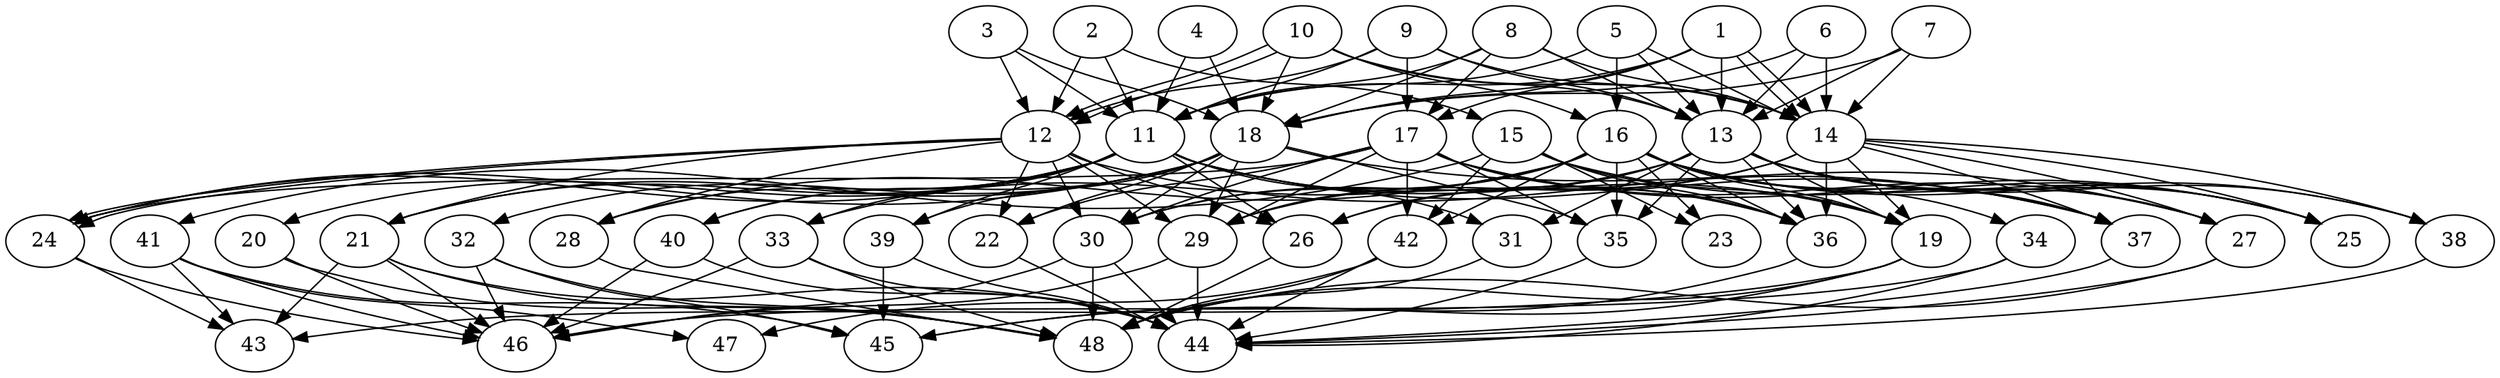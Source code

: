 // DAG (tier=3-complex, mode=compute, n=48, ccr=0.493, fat=0.751, density=0.793, regular=0.320, jump=0.246, mindata=1048576, maxdata=16777216)
// DAG automatically generated by daggen at Sun Aug 24 16:33:34 2025
// /home/ermia/Project/Environments/daggen/bin/daggen --dot --ccr 0.493 --fat 0.751 --regular 0.320 --density 0.793 --jump 0.246 --mindata 1048576 --maxdata 16777216 -n 48 
digraph G {
  1 [size="5884612904327176", alpha="0.14", expect_size="2942306452163588"]
  1 -> 11 [size ="175885965590528"]
  1 -> 13 [size ="175885965590528"]
  1 -> 14 [size ="175885965590528"]
  1 -> 14 [size ="175885965590528"]
  1 -> 17 [size ="175885965590528"]
  1 -> 18 [size ="175885965590528"]
  2 [size="1111872835296126042112", alpha="0.03", expect_size="555936417648063021056"]
  2 -> 11 [size ="858604974374912"]
  2 -> 12 [size ="858604974374912"]
  2 -> 15 [size ="858604974374912"]
  3 [size="3687798779822908", alpha="0.05", expect_size="1843899389911454"]
  3 -> 11 [size ="155899939258368"]
  3 -> 12 [size ="155899939258368"]
  3 -> 18 [size ="155899939258368"]
  4 [size="3295437936746228", alpha="0.05", expect_size="1647718968373114"]
  4 -> 11 [size ="63762220449792"]
  4 -> 18 [size ="63762220449792"]
  5 [size="867578079998331846656", alpha="0.20", expect_size="433789039999165923328"]
  5 -> 11 [size ="727716743610368"]
  5 -> 13 [size ="727716743610368"]
  5 -> 14 [size ="727716743610368"]
  5 -> 16 [size ="727716743610368"]
  6 [size="3099070797426991104", alpha="0.05", expect_size="1549535398713495552"]
  6 -> 13 [size ="1793017983795200"]
  6 -> 14 [size ="1793017983795200"]
  6 -> 18 [size ="1793017983795200"]
  7 [size="4471847914444167315456", alpha="0.03", expect_size="2235923957222083657728"]
  7 -> 13 [size ="2171440849747968"]
  7 -> 14 [size ="2171440849747968"]
  7 -> 18 [size ="2171440849747968"]
  8 [size="3767055191723999232000", alpha="0.03", expect_size="1883527595861999616000"]
  8 -> 11 [size ="1936829133619200"]
  8 -> 13 [size ="1936829133619200"]
  8 -> 14 [size ="1936829133619200"]
  8 -> 17 [size ="1936829133619200"]
  8 -> 18 [size ="1936829133619200"]
  9 [size="3231843611898380800", alpha="0.07", expect_size="1615921805949190400"]
  9 -> 11 [size ="1352998584320000"]
  9 -> 12 [size ="1352998584320000"]
  9 -> 13 [size ="1352998584320000"]
  9 -> 14 [size ="1352998584320000"]
  9 -> 17 [size ="1352998584320000"]
  10 [size="345423541720571707392", alpha="0.12", expect_size="172711770860285853696"]
  10 -> 12 [size ="393844340293632"]
  10 -> 12 [size ="393844340293632"]
  10 -> 13 [size ="393844340293632"]
  10 -> 14 [size ="393844340293632"]
  10 -> 16 [size ="393844340293632"]
  10 -> 18 [size ="393844340293632"]
  11 [size="2816353371176413691904", alpha="0.19", expect_size="1408176685588206845952"]
  11 -> 19 [size ="1595443456770048"]
  11 -> 20 [size ="1595443456770048"]
  11 -> 21 [size ="1595443456770048"]
  11 -> 24 [size ="1595443456770048"]
  11 -> 26 [size ="1595443456770048"]
  11 -> 28 [size ="1595443456770048"]
  11 -> 31 [size ="1595443456770048"]
  11 -> 33 [size ="1595443456770048"]
  11 -> 36 [size ="1595443456770048"]
  11 -> 37 [size ="1595443456770048"]
  11 -> 39 [size ="1595443456770048"]
  11 -> 40 [size ="1595443456770048"]
  12 [size="2390435678256615936", alpha="0.06", expect_size="1195217839128307968"]
  12 -> 21 [size ="1355343376416768"]
  12 -> 22 [size ="1355343376416768"]
  12 -> 24 [size ="1355343376416768"]
  12 -> 24 [size ="1355343376416768"]
  12 -> 26 [size ="1355343376416768"]
  12 -> 28 [size ="1355343376416768"]
  12 -> 29 [size ="1355343376416768"]
  12 -> 30 [size ="1355343376416768"]
  12 -> 37 [size ="1355343376416768"]
  13 [size="1316486609844303822848", alpha="0.10", expect_size="658243304922151911424"]
  13 -> 19 [size ="960950354051072"]
  13 -> 25 [size ="960950354051072"]
  13 -> 26 [size ="960950354051072"]
  13 -> 27 [size ="960950354051072"]
  13 -> 30 [size ="960950354051072"]
  13 -> 31 [size ="960950354051072"]
  13 -> 35 [size ="960950354051072"]
  13 -> 36 [size ="960950354051072"]
  13 -> 37 [size ="960950354051072"]
  13 -> 38 [size ="960950354051072"]
  14 [size="41941892621599376", alpha="0.10", expect_size="20970946310799688"]
  14 -> 19 [size ="733509958238208"]
  14 -> 25 [size ="733509958238208"]
  14 -> 26 [size ="733509958238208"]
  14 -> 27 [size ="733509958238208"]
  14 -> 29 [size ="733509958238208"]
  14 -> 36 [size ="733509958238208"]
  14 -> 37 [size ="733509958238208"]
  14 -> 38 [size ="733509958238208"]
  15 [size="30940851604763508", alpha="0.12", expect_size="15470425802381754"]
  15 -> 19 [size ="1142631094550528"]
  15 -> 23 [size ="1142631094550528"]
  15 -> 25 [size ="1142631094550528"]
  15 -> 36 [size ="1142631094550528"]
  15 -> 41 [size ="1142631094550528"]
  15 -> 42 [size ="1142631094550528"]
  16 [size="20948455092238592", alpha="0.08", expect_size="10474227546119296"]
  16 -> 19 [size ="1005815070720000"]
  16 -> 23 [size ="1005815070720000"]
  16 -> 25 [size ="1005815070720000"]
  16 -> 28 [size ="1005815070720000"]
  16 -> 29 [size ="1005815070720000"]
  16 -> 30 [size ="1005815070720000"]
  16 -> 33 [size ="1005815070720000"]
  16 -> 34 [size ="1005815070720000"]
  16 -> 35 [size ="1005815070720000"]
  16 -> 36 [size ="1005815070720000"]
  16 -> 37 [size ="1005815070720000"]
  16 -> 38 [size ="1005815070720000"]
  16 -> 42 [size ="1005815070720000"]
  17 [size="97108870996025296", alpha="0.07", expect_size="48554435498012648"]
  17 -> 22 [size ="2203953081090048"]
  17 -> 24 [size ="2203953081090048"]
  17 -> 25 [size ="2203953081090048"]
  17 -> 27 [size ="2203953081090048"]
  17 -> 29 [size ="2203953081090048"]
  17 -> 30 [size ="2203953081090048"]
  17 -> 35 [size ="2203953081090048"]
  17 -> 36 [size ="2203953081090048"]
  17 -> 42 [size ="2203953081090048"]
  18 [size="70172711081316712448", alpha="0.01", expect_size="35086355540658356224"]
  18 -> 21 [size ="136103352860672"]
  18 -> 22 [size ="136103352860672"]
  18 -> 24 [size ="136103352860672"]
  18 -> 27 [size ="136103352860672"]
  18 -> 29 [size ="136103352860672"]
  18 -> 30 [size ="136103352860672"]
  18 -> 32 [size ="136103352860672"]
  18 -> 35 [size ="136103352860672"]
  18 -> 39 [size ="136103352860672"]
  18 -> 40 [size ="136103352860672"]
  19 [size="106295959181353549824", alpha="0.20", expect_size="53147979590676774912"]
  19 -> 43 [size ="179515171012608"]
  19 -> 45 [size ="179515171012608"]
  19 -> 48 [size ="179515171012608"]
  20 [size="244942221991575552", alpha="0.19", expect_size="122471110995787776"]
  20 -> 46 [size ="318827711692800"]
  20 -> 48 [size ="318827711692800"]
  21 [size="252903985657567584", alpha="0.15", expect_size="126451992828783792"]
  21 -> 43 [size ="139024744316928"]
  21 -> 44 [size ="139024744316928"]
  21 -> 46 [size ="139024744316928"]
  21 -> 48 [size ="139024744316928"]
  22 [size="13266782212647626", alpha="0.03", expect_size="6633391106323813"]
  22 -> 44 [size ="578309033295872"]
  23 [size="1191857549810058919936", alpha="0.05", expect_size="595928774905029459968"]
  24 [size="4527998852089676", alpha="0.03", expect_size="2263999426044838"]
  24 -> 43 [size ="116209768988672"]
  24 -> 46 [size ="116209768988672"]
  25 [size="4323626334959976", alpha="0.08", expect_size="2161813167479988"]
  26 [size="38556744767399296", alpha="0.18", expect_size="19278372383699648"]
  26 -> 48 [size ="1081212793782272"]
  27 [size="8171545491213048", alpha="0.13", expect_size="4085772745606524"]
  27 -> 44 [size ="273694643453952"]
  27 -> 48 [size ="273694643453952"]
  28 [size="670364931797408512", alpha="0.15", expect_size="335182465898704256"]
  28 -> 48 [size ="755160477335552"]
  29 [size="887970443113066112", alpha="0.05", expect_size="443985221556533056"]
  29 -> 44 [size ="1466950911787008"]
  29 -> 46 [size ="1466950911787008"]
  30 [size="17416850531006074", alpha="0.19", expect_size="8708425265503037"]
  30 -> 44 [size ="346934044786688"]
  30 -> 46 [size ="346934044786688"]
  30 -> 48 [size ="346934044786688"]
  31 [size="1754789937110409281536", alpha="0.18", expect_size="877394968555204640768"]
  31 -> 48 [size ="1163876083171328"]
  32 [size="3741441678576470016", alpha="0.19", expect_size="1870720839288235008"]
  32 -> 45 [size ="1389678955593728"]
  32 -> 46 [size ="1389678955593728"]
  32 -> 48 [size ="1389678955593728"]
  33 [size="179913539372951011328", alpha="0.19", expect_size="89956769686475505664"]
  33 -> 44 [size ="254956380618752"]
  33 -> 46 [size ="254956380618752"]
  33 -> 48 [size ="254956380618752"]
  34 [size="1816692768900728", alpha="0.07", expect_size="908346384450364"]
  34 -> 44 [size ="35150020739072"]
  34 -> 46 [size ="35150020739072"]
  35 [size="249243720489604960", alpha="0.14", expect_size="124621860244802480"]
  35 -> 44 [size ="111145700556800"]
  36 [size="90990524130196128", alpha="0.15", expect_size="45495262065098064"]
  36 -> 45 [size ="2138902303342592"]
  37 [size="72285876163214784", alpha="0.01", expect_size="36142938081607392"]
  37 -> 44 [size ="1169415987003392"]
  38 [size="1854962054057663922176", alpha="0.08", expect_size="927481027028831961088"]
  38 -> 44 [size ="1207758233796608"]
  39 [size="1101277745551313792", alpha="0.09", expect_size="550638872775656896"]
  39 -> 44 [size ="1131107688906752"]
  39 -> 45 [size ="1131107688906752"]
  40 [size="1466833402166750", alpha="0.08", expect_size="733416701083375"]
  40 -> 44 [size ="55276640141312"]
  40 -> 46 [size ="55276640141312"]
  41 [size="4643907704802091008", alpha="0.19", expect_size="2321953852401045504"]
  41 -> 43 [size ="1863354918371328"]
  41 -> 45 [size ="1863354918371328"]
  41 -> 46 [size ="1863354918371328"]
  41 -> 47 [size ="1863354918371328"]
  42 [size="777136680455796736", alpha="0.15", expect_size="388568340227898368"]
  42 -> 44 [size ="801372748382208"]
  42 -> 47 [size ="801372748382208"]
  42 -> 48 [size ="801372748382208"]
  43 [size="1360133859659743232", alpha="0.20", expect_size="680066929829871616"]
  44 [size="128280699001585152", alpha="0.13", expect_size="64140349500792576"]
  45 [size="3442885333537483915264", alpha="0.12", expect_size="1721442666768741957632"]
  46 [size="9853103228812578", alpha="0.19", expect_size="4926551614406289"]
  47 [size="4307145719113691693056", alpha="0.01", expect_size="2153572859556845846528"]
  48 [size="1399347804926858231808", alpha="0.11", expect_size="699673902463429115904"]
}